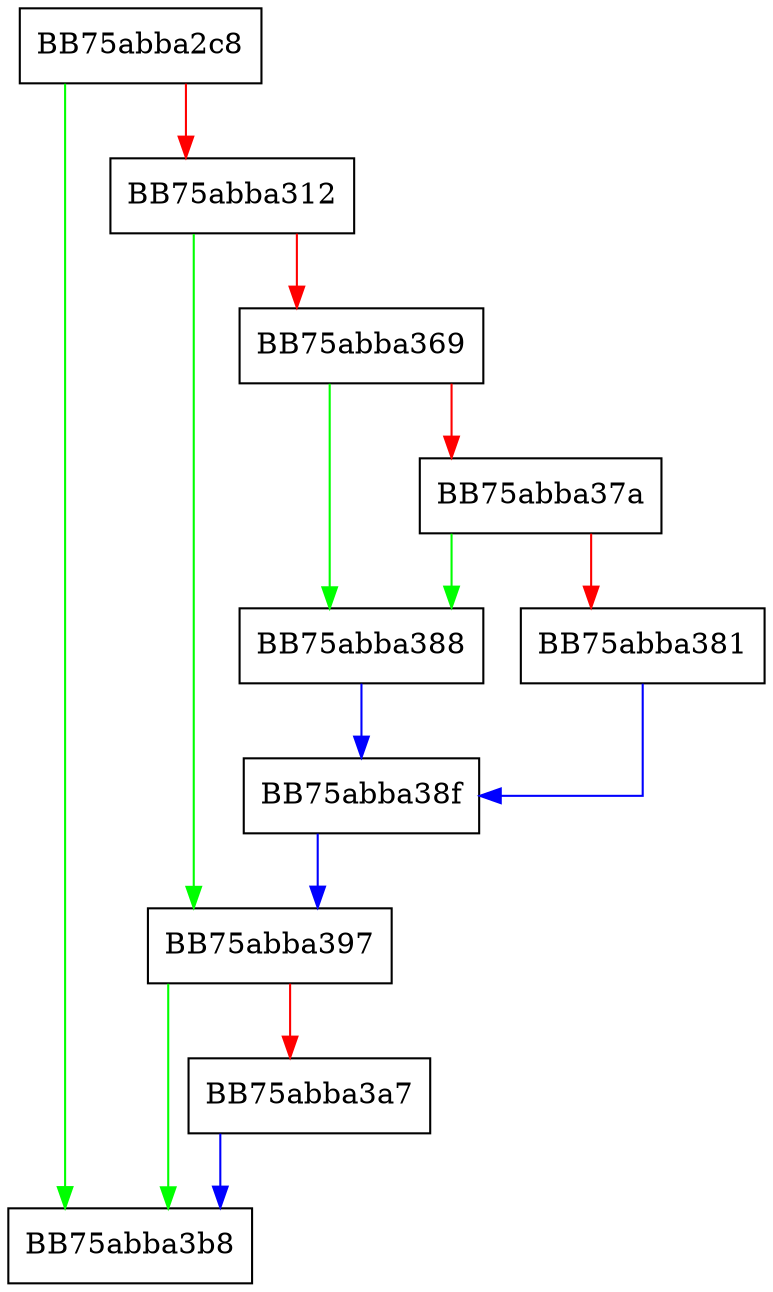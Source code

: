 digraph check_invd_BBs {
  node [shape="box"];
  graph [splines=ortho];
  BB75abba2c8 -> BB75abba3b8 [color="green"];
  BB75abba2c8 -> BB75abba312 [color="red"];
  BB75abba312 -> BB75abba397 [color="green"];
  BB75abba312 -> BB75abba369 [color="red"];
  BB75abba369 -> BB75abba388 [color="green"];
  BB75abba369 -> BB75abba37a [color="red"];
  BB75abba37a -> BB75abba388 [color="green"];
  BB75abba37a -> BB75abba381 [color="red"];
  BB75abba381 -> BB75abba38f [color="blue"];
  BB75abba388 -> BB75abba38f [color="blue"];
  BB75abba38f -> BB75abba397 [color="blue"];
  BB75abba397 -> BB75abba3b8 [color="green"];
  BB75abba397 -> BB75abba3a7 [color="red"];
  BB75abba3a7 -> BB75abba3b8 [color="blue"];
}
